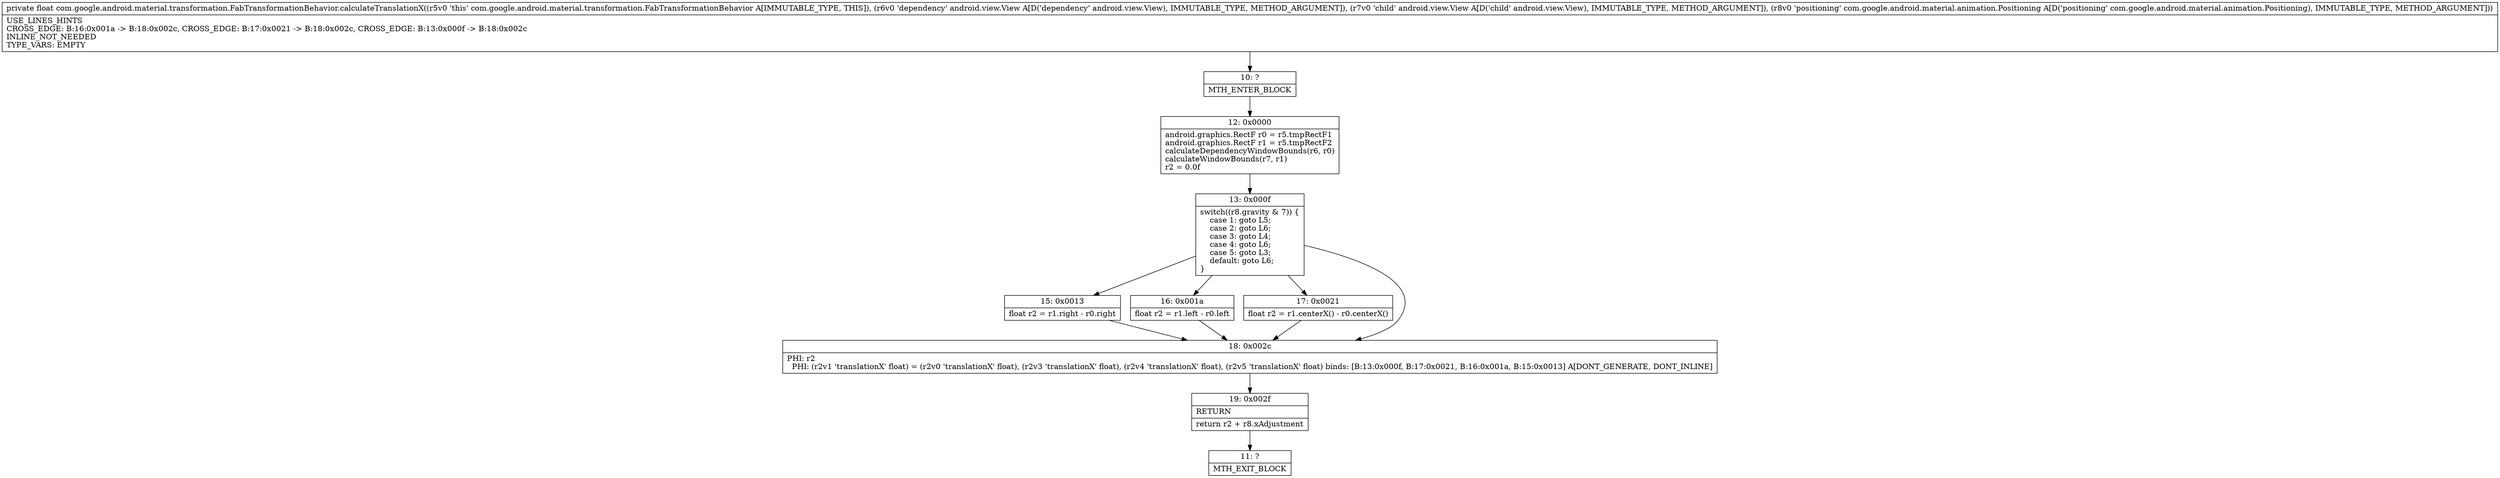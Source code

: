 digraph "CFG forcom.google.android.material.transformation.FabTransformationBehavior.calculateTranslationX(Landroid\/view\/View;Landroid\/view\/View;Lcom\/google\/android\/material\/animation\/Positioning;)F" {
Node_10 [shape=record,label="{10\:\ ?|MTH_ENTER_BLOCK\l}"];
Node_12 [shape=record,label="{12\:\ 0x0000|android.graphics.RectF r0 = r5.tmpRectF1\landroid.graphics.RectF r1 = r5.tmpRectF2\lcalculateDependencyWindowBounds(r6, r0)\lcalculateWindowBounds(r7, r1)\lr2 = 0.0f\l}"];
Node_13 [shape=record,label="{13\:\ 0x000f|switch((r8.gravity & 7)) \{\l    case 1: goto L5;\l    case 2: goto L6;\l    case 3: goto L4;\l    case 4: goto L6;\l    case 5: goto L3;\l    default: goto L6;\l\}\l}"];
Node_15 [shape=record,label="{15\:\ 0x0013|float r2 = r1.right \- r0.right\l}"];
Node_16 [shape=record,label="{16\:\ 0x001a|float r2 = r1.left \- r0.left\l}"];
Node_17 [shape=record,label="{17\:\ 0x0021|float r2 = r1.centerX() \- r0.centerX()\l}"];
Node_18 [shape=record,label="{18\:\ 0x002c|PHI: r2 \l  PHI: (r2v1 'translationX' float) = (r2v0 'translationX' float), (r2v3 'translationX' float), (r2v4 'translationX' float), (r2v5 'translationX' float) binds: [B:13:0x000f, B:17:0x0021, B:16:0x001a, B:15:0x0013] A[DONT_GENERATE, DONT_INLINE]\l}"];
Node_19 [shape=record,label="{19\:\ 0x002f|RETURN\l|return r2 + r8.xAdjustment\l}"];
Node_11 [shape=record,label="{11\:\ ?|MTH_EXIT_BLOCK\l}"];
MethodNode[shape=record,label="{private float com.google.android.material.transformation.FabTransformationBehavior.calculateTranslationX((r5v0 'this' com.google.android.material.transformation.FabTransformationBehavior A[IMMUTABLE_TYPE, THIS]), (r6v0 'dependency' android.view.View A[D('dependency' android.view.View), IMMUTABLE_TYPE, METHOD_ARGUMENT]), (r7v0 'child' android.view.View A[D('child' android.view.View), IMMUTABLE_TYPE, METHOD_ARGUMENT]), (r8v0 'positioning' com.google.android.material.animation.Positioning A[D('positioning' com.google.android.material.animation.Positioning), IMMUTABLE_TYPE, METHOD_ARGUMENT]))  | USE_LINES_HINTS\lCROSS_EDGE: B:16:0x001a \-\> B:18:0x002c, CROSS_EDGE: B:17:0x0021 \-\> B:18:0x002c, CROSS_EDGE: B:13:0x000f \-\> B:18:0x002c\lINLINE_NOT_NEEDED\lTYPE_VARS: EMPTY\l}"];
MethodNode -> Node_10;Node_10 -> Node_12;
Node_12 -> Node_13;
Node_13 -> Node_15;
Node_13 -> Node_16;
Node_13 -> Node_17;
Node_13 -> Node_18;
Node_15 -> Node_18;
Node_16 -> Node_18;
Node_17 -> Node_18;
Node_18 -> Node_19;
Node_19 -> Node_11;
}

